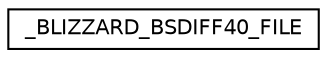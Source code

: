 digraph G
{
  edge [fontname="Helvetica",fontsize="10",labelfontname="Helvetica",labelfontsize="10"];
  node [fontname="Helvetica",fontsize="10",shape=record];
  rankdir="LR";
  Node1 [label="_BLIZZARD_BSDIFF40_FILE",height=0.2,width=0.4,color="black", fillcolor="white", style="filled",URL="$struct___b_l_i_z_z_a_r_d___b_s_d_i_f_f40___f_i_l_e.html"];
}
